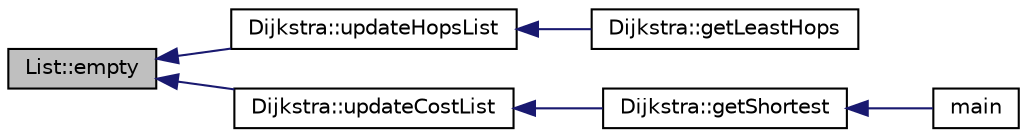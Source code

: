 digraph "List::empty"
{
  edge [fontname="Helvetica",fontsize="10",labelfontname="Helvetica",labelfontsize="10"];
  node [fontname="Helvetica",fontsize="10",shape=record];
  rankdir="LR";
  Node1 [label="List::empty",height=0.2,width=0.4,color="black", fillcolor="grey75", style="filled", fontcolor="black"];
  Node1 -> Node2 [dir="back",color="midnightblue",fontsize="10",style="solid",fontname="Helvetica"];
  Node2 [label="Dijkstra::updateHopsList",height=0.2,width=0.4,color="black", fillcolor="white", style="filled",URL="$class_dijkstra.html#abc9a269f8d4d0effa15b86b3d8a5a8c5"];
  Node2 -> Node3 [dir="back",color="midnightblue",fontsize="10",style="solid",fontname="Helvetica"];
  Node3 [label="Dijkstra::getLeastHops",height=0.2,width=0.4,color="black", fillcolor="white", style="filled",URL="$class_dijkstra.html#a5ec5a3d6e77d515aeeaec19f732578f3"];
  Node1 -> Node4 [dir="back",color="midnightblue",fontsize="10",style="solid",fontname="Helvetica"];
  Node4 [label="Dijkstra::updateCostList",height=0.2,width=0.4,color="black", fillcolor="white", style="filled",URL="$class_dijkstra.html#a5c6ca73a2ae0ea89357977bab48d4ad0"];
  Node4 -> Node5 [dir="back",color="midnightblue",fontsize="10",style="solid",fontname="Helvetica"];
  Node5 [label="Dijkstra::getShortest",height=0.2,width=0.4,color="black", fillcolor="white", style="filled",URL="$class_dijkstra.html#a0c3e812aec28fe039078f121df8db504"];
  Node5 -> Node6 [dir="back",color="midnightblue",fontsize="10",style="solid",fontname="Helvetica"];
  Node6 [label="main",height=0.2,width=0.4,color="black", fillcolor="white", style="filled",URL="$_shortest_path_2_shortest_path_2main_8cpp.html#ac0f2228420376f4db7e1274f2b41667c"];
}
